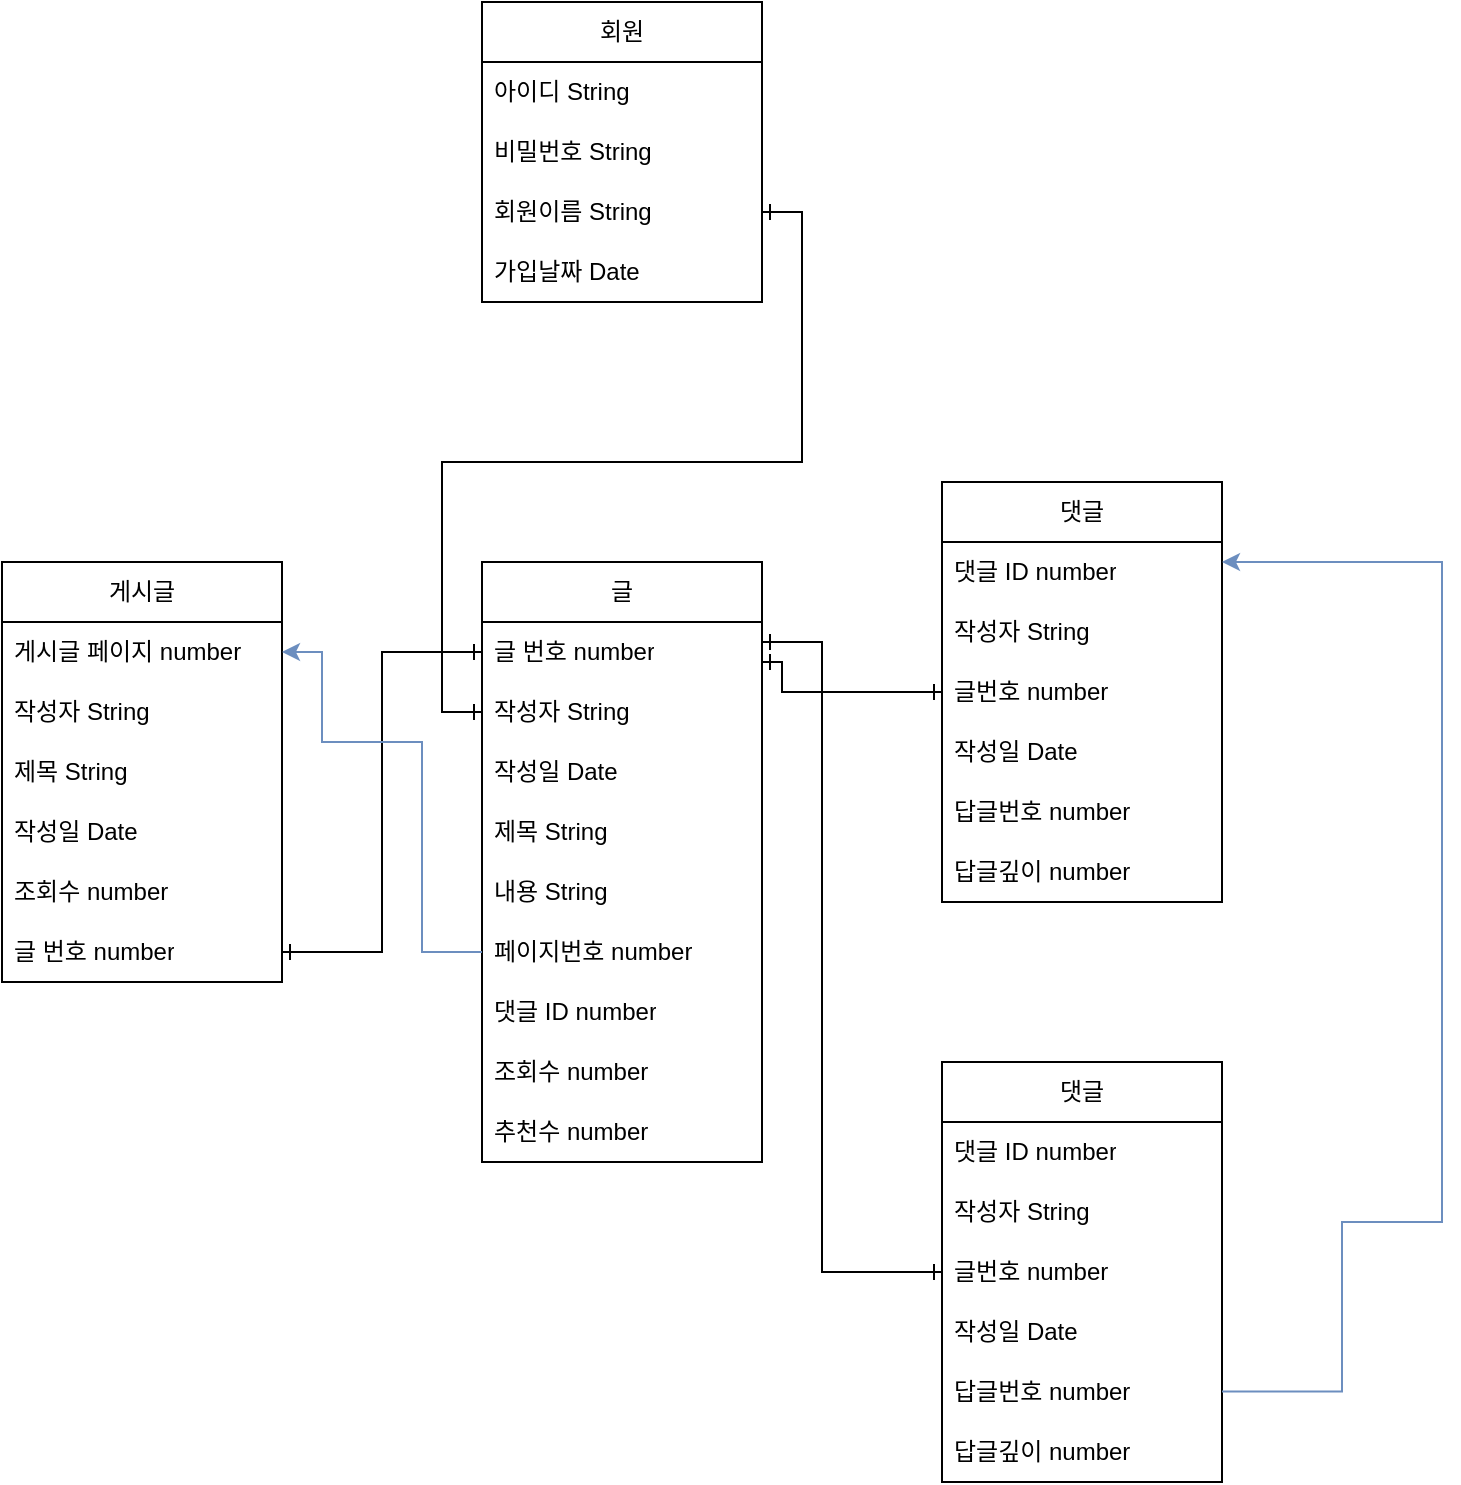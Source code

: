 <mxfile version="24.2.3" type="device">
  <diagram name="페이지-1" id="0HFiIIwhSOLDUuLGY91M">
    <mxGraphModel dx="1386" dy="793" grid="1" gridSize="10" guides="1" tooltips="1" connect="1" arrows="1" fold="1" page="1" pageScale="1" pageWidth="827" pageHeight="1169" math="0" shadow="0">
      <root>
        <mxCell id="0" />
        <mxCell id="1" parent="0" />
        <mxCell id="iyC95nfvRD_eG_s-T14M-15" value="게시글" style="swimlane;fontStyle=0;childLayout=stackLayout;horizontal=1;startSize=30;horizontalStack=0;resizeParent=1;resizeParentMax=0;resizeLast=0;collapsible=1;marginBottom=0;whiteSpace=wrap;html=1;" parent="1" vertex="1">
          <mxGeometry x="10" y="340" width="140" height="210" as="geometry" />
        </mxCell>
        <mxCell id="iyC95nfvRD_eG_s-T14M-16" value="게시글 페이지 number" style="text;strokeColor=none;fillColor=none;align=left;verticalAlign=middle;spacingLeft=4;spacingRight=4;overflow=hidden;points=[[0,0.5],[1,0.5]];portConstraint=eastwest;rotatable=0;whiteSpace=wrap;html=1;" parent="iyC95nfvRD_eG_s-T14M-15" vertex="1">
          <mxGeometry y="30" width="140" height="30" as="geometry" />
        </mxCell>
        <mxCell id="iyC95nfvRD_eG_s-T14M-17" value="작성자 String" style="text;strokeColor=none;fillColor=none;align=left;verticalAlign=middle;spacingLeft=4;spacingRight=4;overflow=hidden;points=[[0,0.5],[1,0.5]];portConstraint=eastwest;rotatable=0;whiteSpace=wrap;html=1;" parent="iyC95nfvRD_eG_s-T14M-15" vertex="1">
          <mxGeometry y="60" width="140" height="30" as="geometry" />
        </mxCell>
        <mxCell id="iyC95nfvRD_eG_s-T14M-18" value="제목 String" style="text;strokeColor=none;fillColor=none;align=left;verticalAlign=middle;spacingLeft=4;spacingRight=4;overflow=hidden;points=[[0,0.5],[1,0.5]];portConstraint=eastwest;rotatable=0;whiteSpace=wrap;html=1;" parent="iyC95nfvRD_eG_s-T14M-15" vertex="1">
          <mxGeometry y="90" width="140" height="30" as="geometry" />
        </mxCell>
        <mxCell id="iyC95nfvRD_eG_s-T14M-32" value="작성일 Date" style="text;strokeColor=none;fillColor=none;align=left;verticalAlign=middle;spacingLeft=4;spacingRight=4;overflow=hidden;points=[[0,0.5],[1,0.5]];portConstraint=eastwest;rotatable=0;whiteSpace=wrap;html=1;" parent="iyC95nfvRD_eG_s-T14M-15" vertex="1">
          <mxGeometry y="120" width="140" height="30" as="geometry" />
        </mxCell>
        <mxCell id="iyC95nfvRD_eG_s-T14M-33" value="조회수 number" style="text;strokeColor=none;fillColor=none;align=left;verticalAlign=middle;spacingLeft=4;spacingRight=4;overflow=hidden;points=[[0,0.5],[1,0.5]];portConstraint=eastwest;rotatable=0;whiteSpace=wrap;html=1;" parent="iyC95nfvRD_eG_s-T14M-15" vertex="1">
          <mxGeometry y="150" width="140" height="30" as="geometry" />
        </mxCell>
        <mxCell id="iyC95nfvRD_eG_s-T14M-40" value="글 번호 number" style="text;strokeColor=none;fillColor=none;align=left;verticalAlign=middle;spacingLeft=4;spacingRight=4;overflow=hidden;points=[[0,0.5],[1,0.5]];portConstraint=eastwest;rotatable=0;whiteSpace=wrap;html=1;" parent="iyC95nfvRD_eG_s-T14M-15" vertex="1">
          <mxGeometry y="180" width="140" height="30" as="geometry" />
        </mxCell>
        <mxCell id="iyC95nfvRD_eG_s-T14M-20" value="댓글" style="swimlane;fontStyle=0;childLayout=stackLayout;horizontal=1;startSize=30;horizontalStack=0;resizeParent=1;resizeParentMax=0;resizeLast=0;collapsible=1;marginBottom=0;whiteSpace=wrap;html=1;" parent="1" vertex="1">
          <mxGeometry x="480" y="300" width="140" height="210" as="geometry" />
        </mxCell>
        <mxCell id="iyC95nfvRD_eG_s-T14M-21" value="댓글 ID number" style="text;strokeColor=none;fillColor=none;align=left;verticalAlign=middle;spacingLeft=4;spacingRight=4;overflow=hidden;points=[[0,0.5],[1,0.5]];portConstraint=eastwest;rotatable=0;whiteSpace=wrap;html=1;" parent="iyC95nfvRD_eG_s-T14M-20" vertex="1">
          <mxGeometry y="30" width="140" height="30" as="geometry" />
        </mxCell>
        <mxCell id="iyC95nfvRD_eG_s-T14M-22" value="작성자 String" style="text;strokeColor=none;fillColor=none;align=left;verticalAlign=middle;spacingLeft=4;spacingRight=4;overflow=hidden;points=[[0,0.5],[1,0.5]];portConstraint=eastwest;rotatable=0;whiteSpace=wrap;html=1;" parent="iyC95nfvRD_eG_s-T14M-20" vertex="1">
          <mxGeometry y="60" width="140" height="30" as="geometry" />
        </mxCell>
        <mxCell id="iyC95nfvRD_eG_s-T14M-23" value="글번호 number" style="text;strokeColor=none;fillColor=none;align=left;verticalAlign=middle;spacingLeft=4;spacingRight=4;overflow=hidden;points=[[0,0.5],[1,0.5]];portConstraint=eastwest;rotatable=0;whiteSpace=wrap;html=1;" parent="iyC95nfvRD_eG_s-T14M-20" vertex="1">
          <mxGeometry y="90" width="140" height="30" as="geometry" />
        </mxCell>
        <mxCell id="iyC95nfvRD_eG_s-T14M-43" value="작성일 Date" style="text;strokeColor=none;fillColor=none;align=left;verticalAlign=middle;spacingLeft=4;spacingRight=4;overflow=hidden;points=[[0,0.5],[1,0.5]];portConstraint=eastwest;rotatable=0;whiteSpace=wrap;html=1;" parent="iyC95nfvRD_eG_s-T14M-20" vertex="1">
          <mxGeometry y="120" width="140" height="30" as="geometry" />
        </mxCell>
        <mxCell id="iyC95nfvRD_eG_s-T14M-45" value="답글번호 number" style="text;strokeColor=none;fillColor=none;align=left;verticalAlign=middle;spacingLeft=4;spacingRight=4;overflow=hidden;points=[[0,0.5],[1,0.5]];portConstraint=eastwest;rotatable=0;whiteSpace=wrap;html=1;" parent="iyC95nfvRD_eG_s-T14M-20" vertex="1">
          <mxGeometry y="150" width="140" height="30" as="geometry" />
        </mxCell>
        <mxCell id="iyC95nfvRD_eG_s-T14M-47" value="답글깊이 number" style="text;strokeColor=none;fillColor=none;align=left;verticalAlign=middle;spacingLeft=4;spacingRight=4;overflow=hidden;points=[[0,0.5],[1,0.5]];portConstraint=eastwest;rotatable=0;whiteSpace=wrap;html=1;" parent="iyC95nfvRD_eG_s-T14M-20" vertex="1">
          <mxGeometry y="180" width="140" height="30" as="geometry" />
        </mxCell>
        <mxCell id="iyC95nfvRD_eG_s-T14M-24" value="글" style="swimlane;fontStyle=0;childLayout=stackLayout;horizontal=1;startSize=30;horizontalStack=0;resizeParent=1;resizeParentMax=0;resizeLast=0;collapsible=1;marginBottom=0;whiteSpace=wrap;html=1;" parent="1" vertex="1">
          <mxGeometry x="250" y="340" width="140" height="300" as="geometry" />
        </mxCell>
        <mxCell id="iyC95nfvRD_eG_s-T14M-25" value="글 번호 number" style="text;strokeColor=none;fillColor=none;align=left;verticalAlign=middle;spacingLeft=4;spacingRight=4;overflow=hidden;points=[[0,0.5],[1,0.5]];portConstraint=eastwest;rotatable=0;whiteSpace=wrap;html=1;" parent="iyC95nfvRD_eG_s-T14M-24" vertex="1">
          <mxGeometry y="30" width="140" height="30" as="geometry" />
        </mxCell>
        <mxCell id="iyC95nfvRD_eG_s-T14M-26" value="작성자 String" style="text;strokeColor=none;fillColor=none;align=left;verticalAlign=middle;spacingLeft=4;spacingRight=4;overflow=hidden;points=[[0,0.5],[1,0.5]];portConstraint=eastwest;rotatable=0;whiteSpace=wrap;html=1;" parent="iyC95nfvRD_eG_s-T14M-24" vertex="1">
          <mxGeometry y="60" width="140" height="30" as="geometry" />
        </mxCell>
        <mxCell id="iyC95nfvRD_eG_s-T14M-27" value="작성일 Date" style="text;strokeColor=none;fillColor=none;align=left;verticalAlign=middle;spacingLeft=4;spacingRight=4;overflow=hidden;points=[[0,0.5],[1,0.5]];portConstraint=eastwest;rotatable=0;whiteSpace=wrap;html=1;" parent="iyC95nfvRD_eG_s-T14M-24" vertex="1">
          <mxGeometry y="90" width="140" height="30" as="geometry" />
        </mxCell>
        <mxCell id="iyC95nfvRD_eG_s-T14M-38" value="제목 String" style="text;strokeColor=none;fillColor=none;align=left;verticalAlign=middle;spacingLeft=4;spacingRight=4;overflow=hidden;points=[[0,0.5],[1,0.5]];portConstraint=eastwest;rotatable=0;whiteSpace=wrap;html=1;" parent="iyC95nfvRD_eG_s-T14M-24" vertex="1">
          <mxGeometry y="120" width="140" height="30" as="geometry" />
        </mxCell>
        <mxCell id="iyC95nfvRD_eG_s-T14M-39" value="내용 String" style="text;strokeColor=none;fillColor=none;align=left;verticalAlign=middle;spacingLeft=4;spacingRight=4;overflow=hidden;points=[[0,0.5],[1,0.5]];portConstraint=eastwest;rotatable=0;whiteSpace=wrap;html=1;" parent="iyC95nfvRD_eG_s-T14M-24" vertex="1">
          <mxGeometry y="150" width="140" height="30" as="geometry" />
        </mxCell>
        <mxCell id="iyC95nfvRD_eG_s-T14M-41" value="페이지번호 number" style="text;strokeColor=none;fillColor=none;align=left;verticalAlign=middle;spacingLeft=4;spacingRight=4;overflow=hidden;points=[[0,0.5],[1,0.5]];portConstraint=eastwest;rotatable=0;whiteSpace=wrap;html=1;" parent="iyC95nfvRD_eG_s-T14M-24" vertex="1">
          <mxGeometry y="180" width="140" height="30" as="geometry" />
        </mxCell>
        <mxCell id="iyC95nfvRD_eG_s-T14M-42" value="댓글 ID number" style="text;strokeColor=none;fillColor=none;align=left;verticalAlign=middle;spacingLeft=4;spacingRight=4;overflow=hidden;points=[[0,0.5],[1,0.5]];portConstraint=eastwest;rotatable=0;whiteSpace=wrap;html=1;" parent="iyC95nfvRD_eG_s-T14M-24" vertex="1">
          <mxGeometry y="210" width="140" height="30" as="geometry" />
        </mxCell>
        <mxCell id="iyC95nfvRD_eG_s-T14M-59" value="조회수 number" style="text;strokeColor=none;fillColor=none;align=left;verticalAlign=middle;spacingLeft=4;spacingRight=4;overflow=hidden;points=[[0,0.5],[1,0.5]];portConstraint=eastwest;rotatable=0;whiteSpace=wrap;html=1;" parent="iyC95nfvRD_eG_s-T14M-24" vertex="1">
          <mxGeometry y="240" width="140" height="30" as="geometry" />
        </mxCell>
        <mxCell id="iyC95nfvRD_eG_s-T14M-65" value="추천수 number" style="text;strokeColor=none;fillColor=none;align=left;verticalAlign=middle;spacingLeft=4;spacingRight=4;overflow=hidden;points=[[0,0.5],[1,0.5]];portConstraint=eastwest;rotatable=0;whiteSpace=wrap;html=1;" parent="iyC95nfvRD_eG_s-T14M-24" vertex="1">
          <mxGeometry y="270" width="140" height="30" as="geometry" />
        </mxCell>
        <mxCell id="iyC95nfvRD_eG_s-T14M-28" value="회원" style="swimlane;fontStyle=0;childLayout=stackLayout;horizontal=1;startSize=30;horizontalStack=0;resizeParent=1;resizeParentMax=0;resizeLast=0;collapsible=1;marginBottom=0;whiteSpace=wrap;html=1;" parent="1" vertex="1">
          <mxGeometry x="250" y="60" width="140" height="150" as="geometry" />
        </mxCell>
        <mxCell id="iyC95nfvRD_eG_s-T14M-30" value="아이디 String" style="text;strokeColor=none;fillColor=none;align=left;verticalAlign=middle;spacingLeft=4;spacingRight=4;overflow=hidden;points=[[0,0.5],[1,0.5]];portConstraint=eastwest;rotatable=0;whiteSpace=wrap;html=1;" parent="iyC95nfvRD_eG_s-T14M-28" vertex="1">
          <mxGeometry y="30" width="140" height="30" as="geometry" />
        </mxCell>
        <mxCell id="iyC95nfvRD_eG_s-T14M-31" value="비밀번호 String" style="text;strokeColor=none;fillColor=none;align=left;verticalAlign=middle;spacingLeft=4;spacingRight=4;overflow=hidden;points=[[0,0.5],[1,0.5]];portConstraint=eastwest;rotatable=0;whiteSpace=wrap;html=1;" parent="iyC95nfvRD_eG_s-T14M-28" vertex="1">
          <mxGeometry y="60" width="140" height="30" as="geometry" />
        </mxCell>
        <mxCell id="iyC95nfvRD_eG_s-T14M-62" value="회원이름 String" style="text;strokeColor=none;fillColor=none;align=left;verticalAlign=middle;spacingLeft=4;spacingRight=4;overflow=hidden;points=[[0,0.5],[1,0.5]];portConstraint=eastwest;rotatable=0;whiteSpace=wrap;html=1;" parent="iyC95nfvRD_eG_s-T14M-28" vertex="1">
          <mxGeometry y="90" width="140" height="30" as="geometry" />
        </mxCell>
        <mxCell id="iyC95nfvRD_eG_s-T14M-66" value="가입날짜 Date" style="text;strokeColor=none;fillColor=none;align=left;verticalAlign=middle;spacingLeft=4;spacingRight=4;overflow=hidden;points=[[0,0.5],[1,0.5]];portConstraint=eastwest;rotatable=0;whiteSpace=wrap;html=1;" parent="iyC95nfvRD_eG_s-T14M-28" vertex="1">
          <mxGeometry y="120" width="140" height="30" as="geometry" />
        </mxCell>
        <mxCell id="iyC95nfvRD_eG_s-T14M-51" value="댓글" style="swimlane;fontStyle=0;childLayout=stackLayout;horizontal=1;startSize=30;horizontalStack=0;resizeParent=1;resizeParentMax=0;resizeLast=0;collapsible=1;marginBottom=0;whiteSpace=wrap;html=1;" parent="1" vertex="1">
          <mxGeometry x="480" y="590" width="140" height="210" as="geometry" />
        </mxCell>
        <mxCell id="iyC95nfvRD_eG_s-T14M-52" value="댓글 ID number" style="text;strokeColor=none;fillColor=none;align=left;verticalAlign=middle;spacingLeft=4;spacingRight=4;overflow=hidden;points=[[0,0.5],[1,0.5]];portConstraint=eastwest;rotatable=0;whiteSpace=wrap;html=1;" parent="iyC95nfvRD_eG_s-T14M-51" vertex="1">
          <mxGeometry y="30" width="140" height="30" as="geometry" />
        </mxCell>
        <mxCell id="iyC95nfvRD_eG_s-T14M-53" value="작성자 String" style="text;strokeColor=none;fillColor=none;align=left;verticalAlign=middle;spacingLeft=4;spacingRight=4;overflow=hidden;points=[[0,0.5],[1,0.5]];portConstraint=eastwest;rotatable=0;whiteSpace=wrap;html=1;" parent="iyC95nfvRD_eG_s-T14M-51" vertex="1">
          <mxGeometry y="60" width="140" height="30" as="geometry" />
        </mxCell>
        <mxCell id="iyC95nfvRD_eG_s-T14M-54" value="글번호 number" style="text;strokeColor=none;fillColor=none;align=left;verticalAlign=middle;spacingLeft=4;spacingRight=4;overflow=hidden;points=[[0,0.5],[1,0.5]];portConstraint=eastwest;rotatable=0;whiteSpace=wrap;html=1;" parent="iyC95nfvRD_eG_s-T14M-51" vertex="1">
          <mxGeometry y="90" width="140" height="30" as="geometry" />
        </mxCell>
        <mxCell id="iyC95nfvRD_eG_s-T14M-55" value="작성일 Date" style="text;strokeColor=none;fillColor=none;align=left;verticalAlign=middle;spacingLeft=4;spacingRight=4;overflow=hidden;points=[[0,0.5],[1,0.5]];portConstraint=eastwest;rotatable=0;whiteSpace=wrap;html=1;" parent="iyC95nfvRD_eG_s-T14M-51" vertex="1">
          <mxGeometry y="120" width="140" height="30" as="geometry" />
        </mxCell>
        <mxCell id="iyC95nfvRD_eG_s-T14M-56" value="답글번호 number" style="text;strokeColor=none;fillColor=none;align=left;verticalAlign=middle;spacingLeft=4;spacingRight=4;overflow=hidden;points=[[0,0.5],[1,0.5]];portConstraint=eastwest;rotatable=0;whiteSpace=wrap;html=1;" parent="iyC95nfvRD_eG_s-T14M-51" vertex="1">
          <mxGeometry y="150" width="140" height="30" as="geometry" />
        </mxCell>
        <mxCell id="iyC95nfvRD_eG_s-T14M-57" value="답글깊이 number" style="text;strokeColor=none;fillColor=none;align=left;verticalAlign=middle;spacingLeft=4;spacingRight=4;overflow=hidden;points=[[0,0.5],[1,0.5]];portConstraint=eastwest;rotatable=0;whiteSpace=wrap;html=1;" parent="iyC95nfvRD_eG_s-T14M-51" vertex="1">
          <mxGeometry y="180" width="140" height="30" as="geometry" />
        </mxCell>
        <mxCell id="iyC95nfvRD_eG_s-T14M-67" style="edgeStyle=orthogonalEdgeStyle;rounded=0;orthogonalLoop=1;jettySize=auto;html=1;exitX=1;exitY=0.5;exitDx=0;exitDy=0;entryX=0;entryY=0.5;entryDx=0;entryDy=0;startArrow=ERone;startFill=0;endArrow=ERone;endFill=0;" parent="1" source="iyC95nfvRD_eG_s-T14M-40" target="iyC95nfvRD_eG_s-T14M-25" edge="1">
          <mxGeometry relative="1" as="geometry" />
        </mxCell>
        <mxCell id="iyC95nfvRD_eG_s-T14M-68" style="edgeStyle=orthogonalEdgeStyle;rounded=0;orthogonalLoop=1;jettySize=auto;html=1;fillColor=#dae8fc;strokeColor=#6c8ebf;" parent="1" source="iyC95nfvRD_eG_s-T14M-41" target="iyC95nfvRD_eG_s-T14M-16" edge="1">
          <mxGeometry relative="1" as="geometry">
            <Array as="points">
              <mxPoint x="220" y="535" />
              <mxPoint x="220" y="430" />
              <mxPoint x="170" y="430" />
              <mxPoint x="170" y="385" />
            </Array>
          </mxGeometry>
        </mxCell>
        <mxCell id="iyC95nfvRD_eG_s-T14M-69" style="edgeStyle=orthogonalEdgeStyle;rounded=0;orthogonalLoop=1;jettySize=auto;html=1;entryX=1;entryY=0.667;entryDx=0;entryDy=0;entryPerimeter=0;fillColor=#dae8fc;strokeColor=#000000;endArrow=ERone;endFill=0;startArrow=ERone;startFill=0;" parent="1" source="iyC95nfvRD_eG_s-T14M-23" target="iyC95nfvRD_eG_s-T14M-25" edge="1">
          <mxGeometry relative="1" as="geometry">
            <Array as="points">
              <mxPoint x="400" y="405" />
              <mxPoint x="400" y="390" />
            </Array>
          </mxGeometry>
        </mxCell>
        <mxCell id="iyC95nfvRD_eG_s-T14M-70" style="edgeStyle=orthogonalEdgeStyle;rounded=0;orthogonalLoop=1;jettySize=auto;html=1;fillColor=#dae8fc;strokeColor=#000000;startArrow=ERone;startFill=0;endArrow=ERone;endFill=0;" parent="1" source="iyC95nfvRD_eG_s-T14M-54" target="iyC95nfvRD_eG_s-T14M-25" edge="1">
          <mxGeometry relative="1" as="geometry">
            <Array as="points">
              <mxPoint x="420" y="695" />
              <mxPoint x="420" y="380" />
            </Array>
          </mxGeometry>
        </mxCell>
        <mxCell id="iyC95nfvRD_eG_s-T14M-71" style="edgeStyle=orthogonalEdgeStyle;rounded=0;orthogonalLoop=1;jettySize=auto;html=1;fillColor=#dae8fc;strokeColor=#6c8ebf;" parent="1" target="iyC95nfvRD_eG_s-T14M-21" edge="1">
          <mxGeometry relative="1" as="geometry">
            <mxPoint x="620" y="754.7" as="sourcePoint" />
            <mxPoint x="620.56" y="590.04" as="targetPoint" />
            <Array as="points">
              <mxPoint x="680" y="755" />
              <mxPoint x="680" y="670" />
              <mxPoint x="730" y="670" />
              <mxPoint x="730" y="340" />
            </Array>
          </mxGeometry>
        </mxCell>
        <mxCell id="iyC95nfvRD_eG_s-T14M-72" style="edgeStyle=orthogonalEdgeStyle;rounded=0;orthogonalLoop=1;jettySize=auto;html=1;startArrow=ERone;startFill=0;endArrow=ERone;endFill=0;" parent="1" source="iyC95nfvRD_eG_s-T14M-26" target="iyC95nfvRD_eG_s-T14M-62" edge="1">
          <mxGeometry relative="1" as="geometry" />
        </mxCell>
      </root>
    </mxGraphModel>
  </diagram>
</mxfile>
